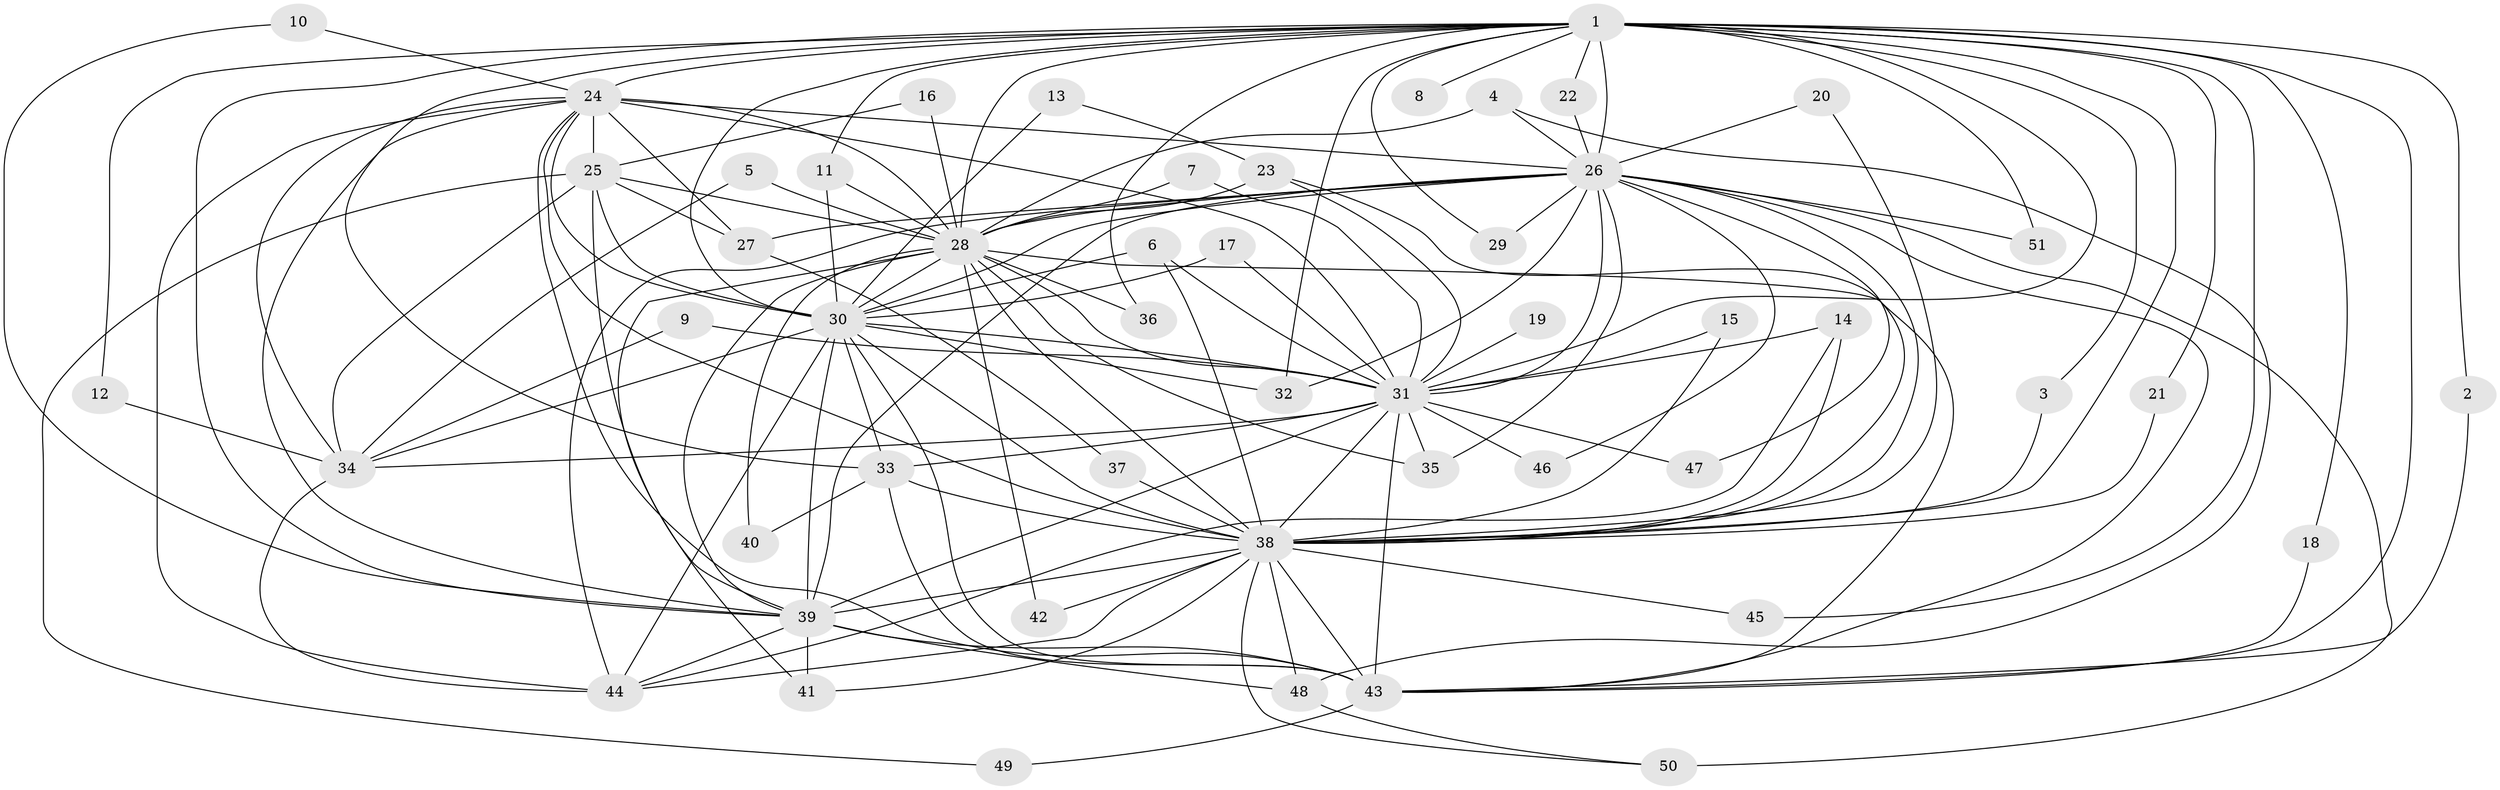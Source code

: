 // original degree distribution, {21: 0.009900990099009901, 17: 0.009900990099009901, 18: 0.009900990099009901, 27: 0.0297029702970297, 16: 0.019801980198019802, 20: 0.009900990099009901, 25: 0.009900990099009901, 2: 0.5742574257425742, 3: 0.18811881188118812, 4: 0.06930693069306931, 7: 0.009900990099009901, 5: 0.039603960396039604, 6: 0.019801980198019802}
// Generated by graph-tools (version 1.1) at 2025/25/03/09/25 03:25:50]
// undirected, 51 vertices, 139 edges
graph export_dot {
graph [start="1"]
  node [color=gray90,style=filled];
  1;
  2;
  3;
  4;
  5;
  6;
  7;
  8;
  9;
  10;
  11;
  12;
  13;
  14;
  15;
  16;
  17;
  18;
  19;
  20;
  21;
  22;
  23;
  24;
  25;
  26;
  27;
  28;
  29;
  30;
  31;
  32;
  33;
  34;
  35;
  36;
  37;
  38;
  39;
  40;
  41;
  42;
  43;
  44;
  45;
  46;
  47;
  48;
  49;
  50;
  51;
  1 -- 2 [weight=1.0];
  1 -- 3 [weight=1.0];
  1 -- 8 [weight=2.0];
  1 -- 11 [weight=1.0];
  1 -- 12 [weight=1.0];
  1 -- 18 [weight=1.0];
  1 -- 21 [weight=1.0];
  1 -- 22 [weight=1.0];
  1 -- 24 [weight=2.0];
  1 -- 26 [weight=4.0];
  1 -- 28 [weight=2.0];
  1 -- 29 [weight=1.0];
  1 -- 30 [weight=2.0];
  1 -- 31 [weight=2.0];
  1 -- 32 [weight=1.0];
  1 -- 33 [weight=1.0];
  1 -- 36 [weight=1.0];
  1 -- 38 [weight=3.0];
  1 -- 39 [weight=3.0];
  1 -- 43 [weight=3.0];
  1 -- 45 [weight=1.0];
  1 -- 51 [weight=1.0];
  2 -- 43 [weight=1.0];
  3 -- 38 [weight=1.0];
  4 -- 26 [weight=1.0];
  4 -- 28 [weight=1.0];
  4 -- 48 [weight=1.0];
  5 -- 28 [weight=1.0];
  5 -- 34 [weight=1.0];
  6 -- 30 [weight=1.0];
  6 -- 31 [weight=1.0];
  6 -- 38 [weight=1.0];
  7 -- 28 [weight=1.0];
  7 -- 31 [weight=1.0];
  9 -- 31 [weight=1.0];
  9 -- 34 [weight=1.0];
  10 -- 24 [weight=1.0];
  10 -- 39 [weight=1.0];
  11 -- 28 [weight=1.0];
  11 -- 30 [weight=1.0];
  12 -- 34 [weight=1.0];
  13 -- 23 [weight=1.0];
  13 -- 30 [weight=1.0];
  14 -- 31 [weight=1.0];
  14 -- 38 [weight=1.0];
  14 -- 44 [weight=1.0];
  15 -- 31 [weight=1.0];
  15 -- 38 [weight=1.0];
  16 -- 25 [weight=1.0];
  16 -- 28 [weight=1.0];
  17 -- 30 [weight=1.0];
  17 -- 31 [weight=1.0];
  18 -- 43 [weight=1.0];
  19 -- 31 [weight=1.0];
  20 -- 26 [weight=1.0];
  20 -- 38 [weight=1.0];
  21 -- 38 [weight=1.0];
  22 -- 26 [weight=1.0];
  23 -- 28 [weight=2.0];
  23 -- 31 [weight=1.0];
  23 -- 38 [weight=1.0];
  24 -- 25 [weight=1.0];
  24 -- 26 [weight=1.0];
  24 -- 27 [weight=2.0];
  24 -- 28 [weight=2.0];
  24 -- 30 [weight=1.0];
  24 -- 31 [weight=1.0];
  24 -- 34 [weight=1.0];
  24 -- 38 [weight=1.0];
  24 -- 39 [weight=1.0];
  24 -- 43 [weight=1.0];
  24 -- 44 [weight=1.0];
  25 -- 27 [weight=1.0];
  25 -- 28 [weight=1.0];
  25 -- 30 [weight=1.0];
  25 -- 34 [weight=1.0];
  25 -- 39 [weight=2.0];
  25 -- 49 [weight=1.0];
  26 -- 27 [weight=1.0];
  26 -- 28 [weight=2.0];
  26 -- 29 [weight=1.0];
  26 -- 30 [weight=1.0];
  26 -- 31 [weight=2.0];
  26 -- 32 [weight=1.0];
  26 -- 35 [weight=1.0];
  26 -- 38 [weight=1.0];
  26 -- 39 [weight=1.0];
  26 -- 43 [weight=1.0];
  26 -- 44 [weight=2.0];
  26 -- 46 [weight=1.0];
  26 -- 47 [weight=1.0];
  26 -- 50 [weight=2.0];
  26 -- 51 [weight=1.0];
  27 -- 37 [weight=1.0];
  28 -- 30 [weight=1.0];
  28 -- 31 [weight=1.0];
  28 -- 35 [weight=1.0];
  28 -- 36 [weight=1.0];
  28 -- 38 [weight=2.0];
  28 -- 39 [weight=1.0];
  28 -- 40 [weight=1.0];
  28 -- 41 [weight=1.0];
  28 -- 42 [weight=3.0];
  28 -- 43 [weight=1.0];
  30 -- 31 [weight=1.0];
  30 -- 32 [weight=1.0];
  30 -- 33 [weight=1.0];
  30 -- 34 [weight=1.0];
  30 -- 38 [weight=2.0];
  30 -- 39 [weight=1.0];
  30 -- 43 [weight=1.0];
  30 -- 44 [weight=1.0];
  31 -- 33 [weight=1.0];
  31 -- 34 [weight=1.0];
  31 -- 35 [weight=1.0];
  31 -- 38 [weight=1.0];
  31 -- 39 [weight=3.0];
  31 -- 43 [weight=1.0];
  31 -- 46 [weight=1.0];
  31 -- 47 [weight=1.0];
  33 -- 38 [weight=1.0];
  33 -- 40 [weight=1.0];
  33 -- 43 [weight=1.0];
  34 -- 44 [weight=1.0];
  37 -- 38 [weight=1.0];
  38 -- 39 [weight=3.0];
  38 -- 41 [weight=1.0];
  38 -- 42 [weight=1.0];
  38 -- 43 [weight=3.0];
  38 -- 44 [weight=2.0];
  38 -- 45 [weight=1.0];
  38 -- 48 [weight=1.0];
  38 -- 50 [weight=1.0];
  39 -- 41 [weight=1.0];
  39 -- 43 [weight=2.0];
  39 -- 44 [weight=1.0];
  39 -- 48 [weight=1.0];
  43 -- 49 [weight=1.0];
  48 -- 50 [weight=1.0];
}
